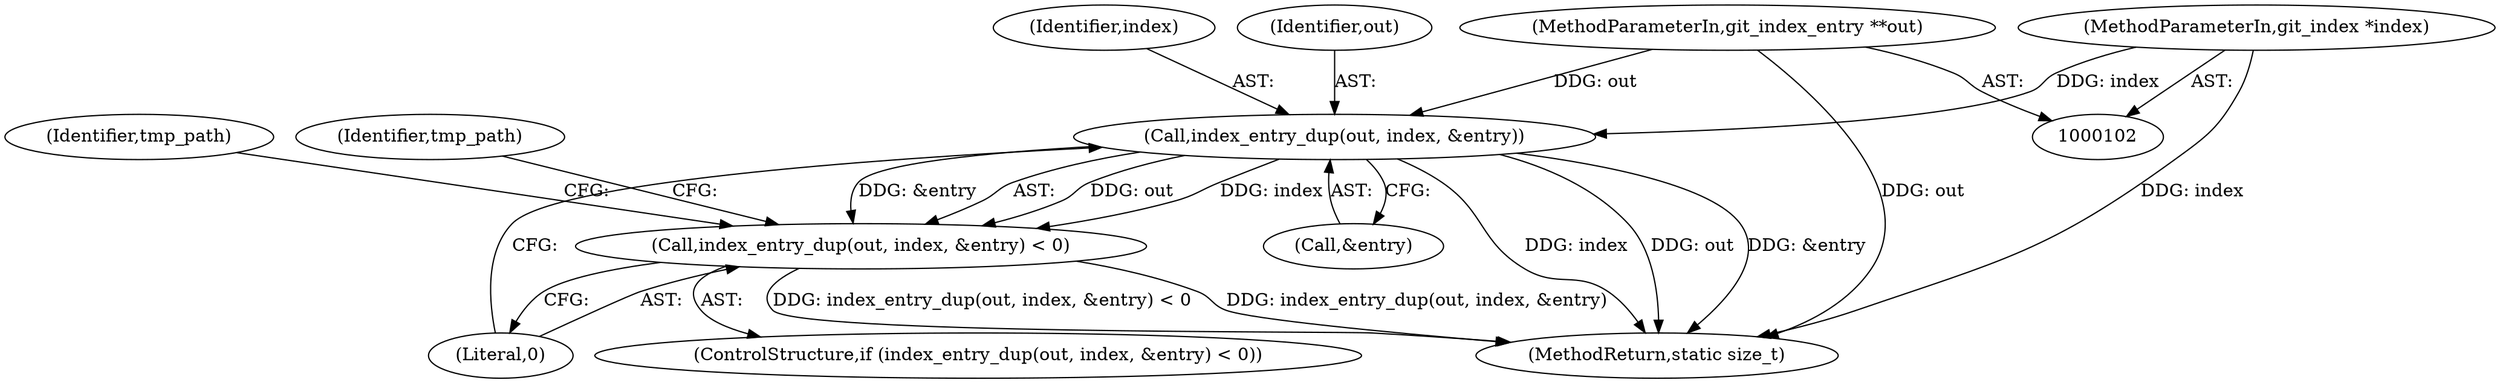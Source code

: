 digraph "0_libgit2_58a6fe94cb851f71214dbefac3f9bffee437d6fe_0@pointer" {
"1000432" [label="(Call,index_entry_dup(out, index, &entry))"];
"1000103" [label="(MethodParameterIn,git_index_entry **out)"];
"1000104" [label="(MethodParameterIn,git_index *index)"];
"1000431" [label="(Call,index_entry_dup(out, index, &entry) < 0)"];
"1000444" [label="(Identifier,tmp_path)"];
"1000432" [label="(Call,index_entry_dup(out, index, &entry))"];
"1000433" [label="(Identifier,out)"];
"1000437" [label="(Literal,0)"];
"1000431" [label="(Call,index_entry_dup(out, index, &entry) < 0)"];
"1000447" [label="(MethodReturn,static size_t)"];
"1000104" [label="(MethodParameterIn,git_index *index)"];
"1000103" [label="(MethodParameterIn,git_index_entry **out)"];
"1000440" [label="(Identifier,tmp_path)"];
"1000434" [label="(Identifier,index)"];
"1000430" [label="(ControlStructure,if (index_entry_dup(out, index, &entry) < 0))"];
"1000435" [label="(Call,&entry)"];
"1000432" -> "1000431"  [label="AST: "];
"1000432" -> "1000435"  [label="CFG: "];
"1000433" -> "1000432"  [label="AST: "];
"1000434" -> "1000432"  [label="AST: "];
"1000435" -> "1000432"  [label="AST: "];
"1000437" -> "1000432"  [label="CFG: "];
"1000432" -> "1000447"  [label="DDG: index"];
"1000432" -> "1000447"  [label="DDG: out"];
"1000432" -> "1000447"  [label="DDG: &entry"];
"1000432" -> "1000431"  [label="DDG: out"];
"1000432" -> "1000431"  [label="DDG: index"];
"1000432" -> "1000431"  [label="DDG: &entry"];
"1000103" -> "1000432"  [label="DDG: out"];
"1000104" -> "1000432"  [label="DDG: index"];
"1000103" -> "1000102"  [label="AST: "];
"1000103" -> "1000447"  [label="DDG: out"];
"1000104" -> "1000102"  [label="AST: "];
"1000104" -> "1000447"  [label="DDG: index"];
"1000431" -> "1000430"  [label="AST: "];
"1000431" -> "1000437"  [label="CFG: "];
"1000437" -> "1000431"  [label="AST: "];
"1000440" -> "1000431"  [label="CFG: "];
"1000444" -> "1000431"  [label="CFG: "];
"1000431" -> "1000447"  [label="DDG: index_entry_dup(out, index, &entry)"];
"1000431" -> "1000447"  [label="DDG: index_entry_dup(out, index, &entry) < 0"];
}

